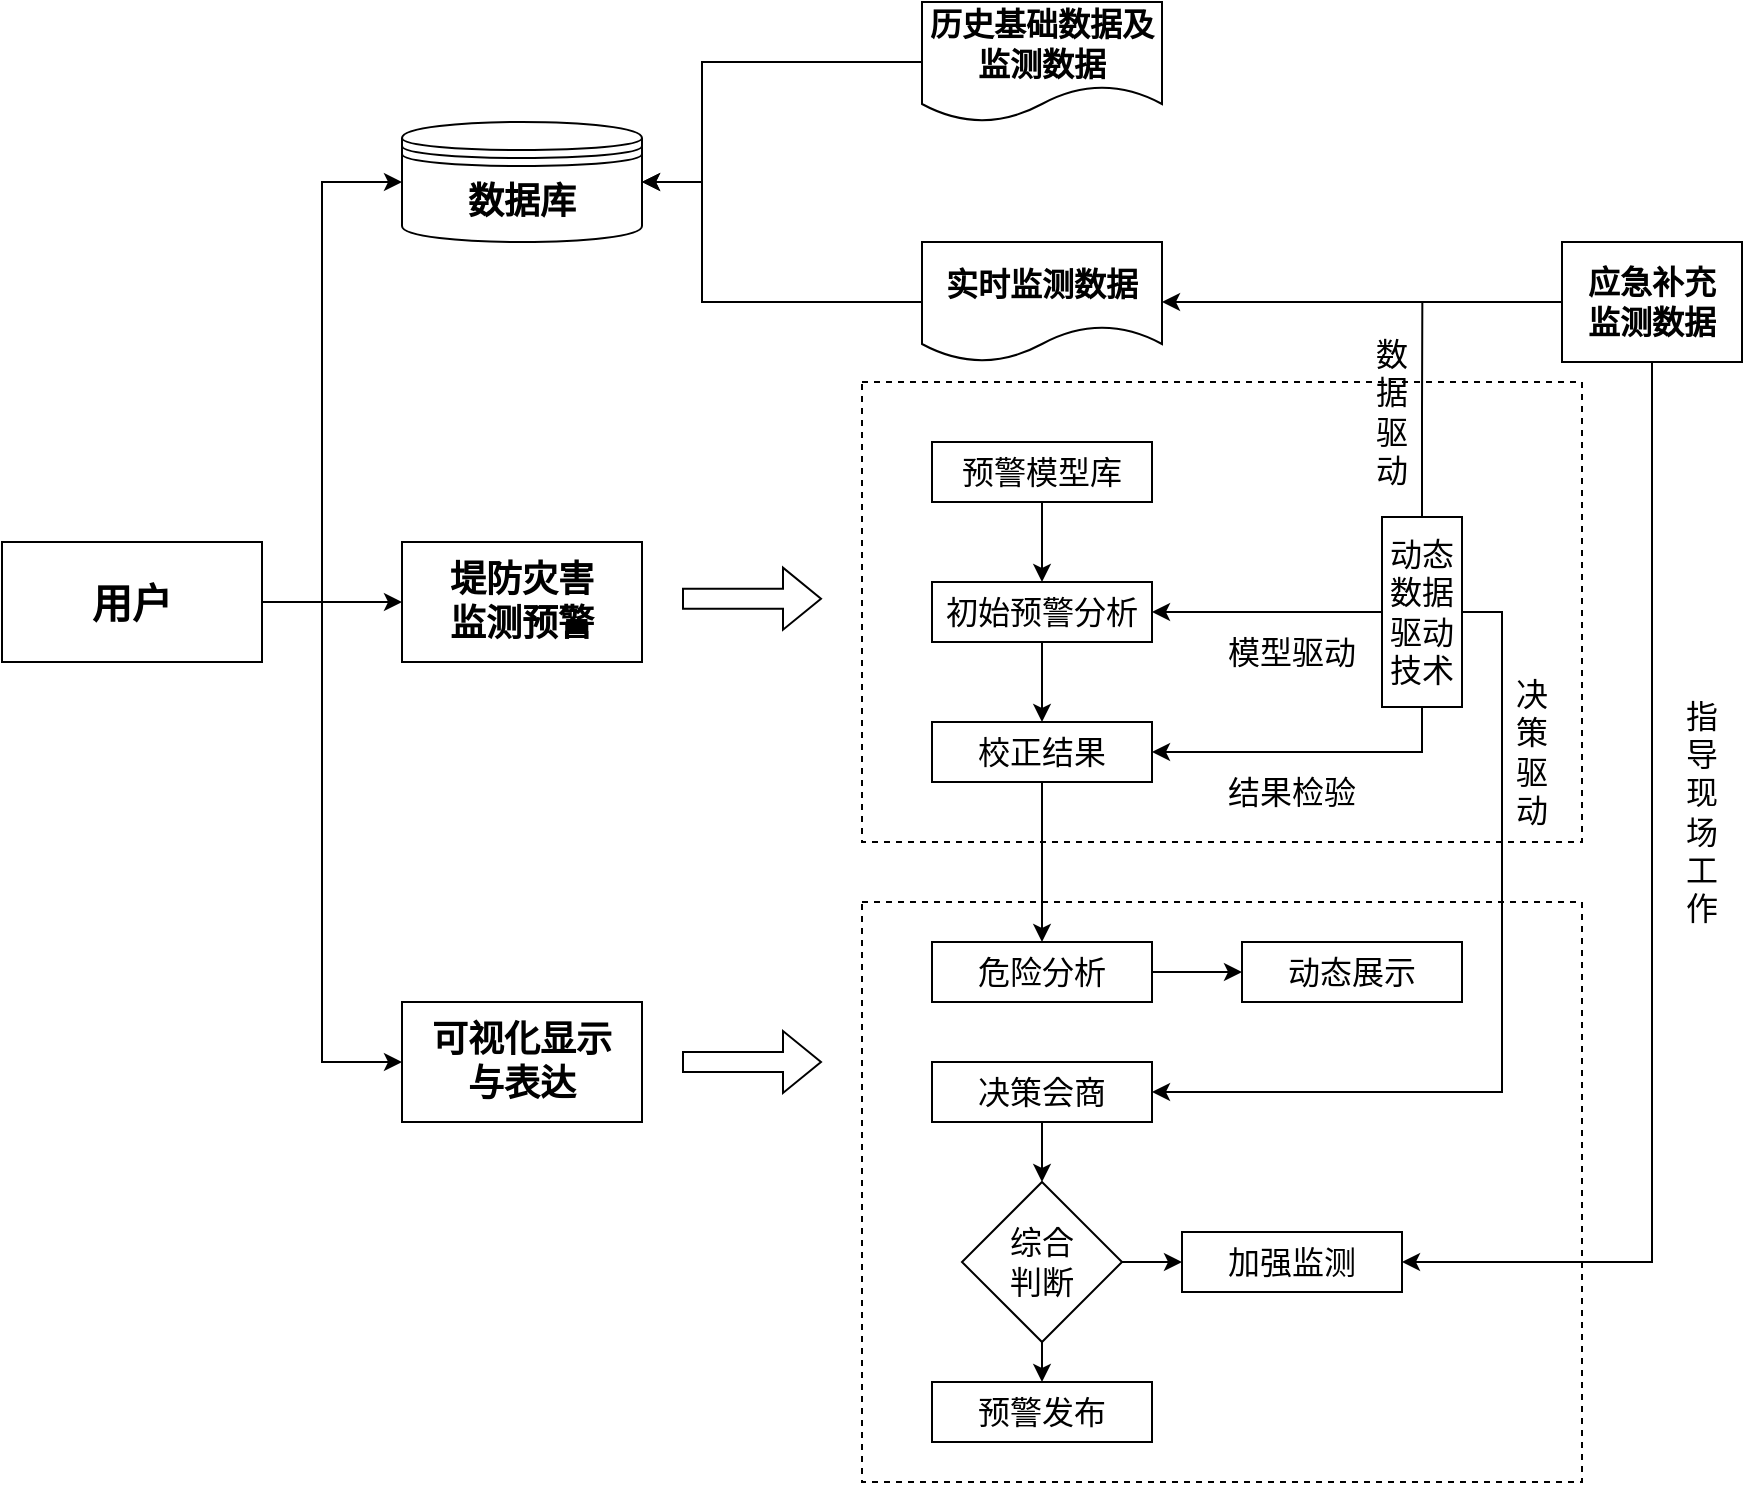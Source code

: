 <mxfile version="20.4.1" type="github">
  <diagram id="Il1cy1LPRWVQbqRV3Zj5" name="第 1 页">
    <mxGraphModel dx="1303" dy="677" grid="1" gridSize="10" guides="1" tooltips="1" connect="1" arrows="1" fold="1" page="1" pageScale="1" pageWidth="1169" pageHeight="1654" math="0" shadow="0">
      <root>
        <mxCell id="0" />
        <mxCell id="1" parent="0" />
        <mxCell id="QCnBixvZsdIyh98MdZr9-21" value="" style="rounded=0;whiteSpace=wrap;html=1;fontFamily=宋体;fontSource=https%3A%2F%2Ffonts.googleapis.com%2Fcss%3Ffamily%3DSongti;fontSize=14;labelBorderColor=none;textOpacity=0;dashed=1;" vertex="1" parent="1">
          <mxGeometry x="530" y="470" width="360" height="290" as="geometry" />
        </mxCell>
        <mxCell id="QCnBixvZsdIyh98MdZr9-20" value="" style="rounded=0;whiteSpace=wrap;html=1;fontFamily=宋体;fontSource=https%3A%2F%2Ffonts.googleapis.com%2Fcss%3Ffamily%3DSongti;fontSize=14;labelBorderColor=none;textOpacity=0;dashed=1;" vertex="1" parent="1">
          <mxGeometry x="530" y="210" width="360" height="230" as="geometry" />
        </mxCell>
        <mxCell id="QCnBixvZsdIyh98MdZr9-7" style="edgeStyle=orthogonalEdgeStyle;rounded=0;orthogonalLoop=1;jettySize=auto;html=1;exitX=1;exitY=0.5;exitDx=0;exitDy=0;entryX=0;entryY=0.5;entryDx=0;entryDy=0;fontFamily=宋体;fontSource=https%3A%2F%2Ffonts.googleapis.com%2Fcss%3Ffamily%3DSongti;fontSize=14;" edge="1" parent="1" source="QCnBixvZsdIyh98MdZr9-1" target="QCnBixvZsdIyh98MdZr9-5">
          <mxGeometry relative="1" as="geometry" />
        </mxCell>
        <mxCell id="QCnBixvZsdIyh98MdZr9-8" style="edgeStyle=orthogonalEdgeStyle;rounded=0;orthogonalLoop=1;jettySize=auto;html=1;exitX=1;exitY=0.5;exitDx=0;exitDy=0;fontFamily=宋体;fontSource=https%3A%2F%2Ffonts.googleapis.com%2Fcss%3Ffamily%3DSongti;fontSize=14;entryX=0;entryY=0.5;entryDx=0;entryDy=0;" edge="1" parent="1" source="QCnBixvZsdIyh98MdZr9-1" target="QCnBixvZsdIyh98MdZr9-4">
          <mxGeometry relative="1" as="geometry">
            <mxPoint x="340" y="110" as="targetPoint" />
            <Array as="points">
              <mxPoint x="260" y="320" />
              <mxPoint x="260" y="110" />
            </Array>
          </mxGeometry>
        </mxCell>
        <mxCell id="QCnBixvZsdIyh98MdZr9-9" style="edgeStyle=orthogonalEdgeStyle;rounded=0;orthogonalLoop=1;jettySize=auto;html=1;fontFamily=宋体;fontSource=https%3A%2F%2Ffonts.googleapis.com%2Fcss%3Ffamily%3DSongti;fontSize=14;entryX=0;entryY=0.5;entryDx=0;entryDy=0;exitX=1;exitY=0.5;exitDx=0;exitDy=0;" edge="1" parent="1" source="QCnBixvZsdIyh98MdZr9-1" target="QCnBixvZsdIyh98MdZr9-3">
          <mxGeometry relative="1" as="geometry">
            <mxPoint x="260" y="420" as="targetPoint" />
            <Array as="points">
              <mxPoint x="260" y="320" />
              <mxPoint x="260" y="550" />
            </Array>
          </mxGeometry>
        </mxCell>
        <mxCell id="QCnBixvZsdIyh98MdZr9-1" value="&lt;font style=&quot;font-size: 20px;&quot; face=&quot;宋体&quot; data-font-src=&quot;https://fonts.googleapis.com/css?family=Songti&quot;&gt;用户&lt;/font&gt;" style="rounded=0;whiteSpace=wrap;html=1;fontFamily=Times New Roman;fontStyle=1;fontSize=14;" vertex="1" parent="1">
          <mxGeometry x="100" y="290" width="130" height="60" as="geometry" />
        </mxCell>
        <mxCell id="QCnBixvZsdIyh98MdZr9-3" value="&lt;font style=&quot;font-size: 18px;&quot; face=&quot;宋体&quot; data-font-src=&quot;https://fonts.googleapis.com/css?family=Songti&quot;&gt;可视化显示&lt;br&gt;与表达&lt;/font&gt;" style="rounded=0;whiteSpace=wrap;html=1;fontFamily=Times New Roman;fontStyle=1" vertex="1" parent="1">
          <mxGeometry x="300" y="520" width="120" height="60" as="geometry" />
        </mxCell>
        <mxCell id="QCnBixvZsdIyh98MdZr9-4" value="&lt;font style=&quot;font-size: 18px;&quot; data-font-src=&quot;https://fonts.googleapis.com/css?family=Songti&quot; face=&quot;宋体&quot;&gt;数据库&lt;/font&gt;" style="shape=datastore;whiteSpace=wrap;html=1;fontFamily=Comic Sans MS;fontSize=14;fontStyle=1" vertex="1" parent="1">
          <mxGeometry x="300" y="80" width="120" height="60" as="geometry" />
        </mxCell>
        <mxCell id="QCnBixvZsdIyh98MdZr9-5" value="&lt;font style=&quot;font-size: 18px;&quot; face=&quot;宋体&quot; data-font-src=&quot;https://fonts.googleapis.com/css?family=Songti&quot;&gt;堤防灾害&lt;br&gt;监测预警&lt;/font&gt;" style="rounded=0;whiteSpace=wrap;html=1;fontFamily=Times New Roman;fontStyle=1" vertex="1" parent="1">
          <mxGeometry x="300" y="290" width="120" height="60" as="geometry" />
        </mxCell>
        <mxCell id="QCnBixvZsdIyh98MdZr9-12" style="edgeStyle=orthogonalEdgeStyle;rounded=0;orthogonalLoop=1;jettySize=auto;html=1;exitX=0;exitY=0.5;exitDx=0;exitDy=0;entryX=1;entryY=0.5;entryDx=0;entryDy=0;fontFamily=宋体;fontSource=https%3A%2F%2Ffonts.googleapis.com%2Fcss%3Ffamily%3DSongti;fontSize=14;" edge="1" parent="1" source="QCnBixvZsdIyh98MdZr9-10" target="QCnBixvZsdIyh98MdZr9-4">
          <mxGeometry relative="1" as="geometry">
            <Array as="points">
              <mxPoint x="450" y="50" />
              <mxPoint x="450" y="110" />
            </Array>
          </mxGeometry>
        </mxCell>
        <mxCell id="QCnBixvZsdIyh98MdZr9-10" value="历史基础数据及监测数据" style="shape=document;whiteSpace=wrap;html=1;boundedLbl=1;fontFamily=宋体;fontSource=https%3A%2F%2Ffonts.googleapis.com%2Fcss%3Ffamily%3DSongti;fontSize=16;fontStyle=1" vertex="1" parent="1">
          <mxGeometry x="560" y="20" width="120" height="60" as="geometry" />
        </mxCell>
        <mxCell id="QCnBixvZsdIyh98MdZr9-13" style="edgeStyle=orthogonalEdgeStyle;rounded=0;orthogonalLoop=1;jettySize=auto;html=1;exitX=0;exitY=0.5;exitDx=0;exitDy=0;fontFamily=宋体;fontSource=https%3A%2F%2Ffonts.googleapis.com%2Fcss%3Ffamily%3DSongti;fontSize=14;entryX=1;entryY=0.5;entryDx=0;entryDy=0;" edge="1" parent="1" source="QCnBixvZsdIyh98MdZr9-11" target="QCnBixvZsdIyh98MdZr9-4">
          <mxGeometry relative="1" as="geometry">
            <mxPoint x="490" y="110" as="targetPoint" />
            <Array as="points">
              <mxPoint x="450" y="170" />
              <mxPoint x="450" y="110" />
            </Array>
          </mxGeometry>
        </mxCell>
        <mxCell id="QCnBixvZsdIyh98MdZr9-11" value="实时监测数据" style="shape=document;whiteSpace=wrap;html=1;boundedLbl=1;fontFamily=宋体;fontSource=https%3A%2F%2Ffonts.googleapis.com%2Fcss%3Ffamily%3DSongti;fontSize=16;fontStyle=1" vertex="1" parent="1">
          <mxGeometry x="560" y="140" width="120" height="60" as="geometry" />
        </mxCell>
        <mxCell id="QCnBixvZsdIyh98MdZr9-15" style="edgeStyle=orthogonalEdgeStyle;rounded=0;orthogonalLoop=1;jettySize=auto;html=1;exitX=0;exitY=0.5;exitDx=0;exitDy=0;fontFamily=宋体;fontSource=https%3A%2F%2Ffonts.googleapis.com%2Fcss%3Ffamily%3DSongti;fontSize=14;" edge="1" parent="1" source="QCnBixvZsdIyh98MdZr9-14" target="QCnBixvZsdIyh98MdZr9-11">
          <mxGeometry relative="1" as="geometry" />
        </mxCell>
        <mxCell id="QCnBixvZsdIyh98MdZr9-54" style="edgeStyle=orthogonalEdgeStyle;rounded=0;orthogonalLoop=1;jettySize=auto;html=1;exitX=0.5;exitY=1;exitDx=0;exitDy=0;entryX=1;entryY=0.5;entryDx=0;entryDy=0;fontFamily=宋体;fontSource=https%3A%2F%2Ffonts.googleapis.com%2Fcss%3Ffamily%3DSongti;fontSize=14;endArrow=classic;endFill=1;" edge="1" parent="1" source="QCnBixvZsdIyh98MdZr9-14" target="QCnBixvZsdIyh98MdZr9-47">
          <mxGeometry relative="1" as="geometry" />
        </mxCell>
        <mxCell id="QCnBixvZsdIyh98MdZr9-14" value="应急补充&lt;br style=&quot;font-size: 16px;&quot;&gt;监测数据" style="rounded=0;whiteSpace=wrap;html=1;fontFamily=宋体;fontSource=https%3A%2F%2Ffonts.googleapis.com%2Fcss%3Ffamily%3DSongti;fontSize=16;fontStyle=1" vertex="1" parent="1">
          <mxGeometry x="880" y="140" width="90" height="60" as="geometry" />
        </mxCell>
        <mxCell id="QCnBixvZsdIyh98MdZr9-16" value="" style="shape=flexArrow;endArrow=classic;html=1;rounded=0;fontFamily=宋体;fontSource=https%3A%2F%2Ffonts.googleapis.com%2Fcss%3Ffamily%3DSongti;fontSize=14;" edge="1" parent="1">
          <mxGeometry width="50" height="50" relative="1" as="geometry">
            <mxPoint x="440" y="318.33" as="sourcePoint" />
            <mxPoint x="510" y="318.33" as="targetPoint" />
          </mxGeometry>
        </mxCell>
        <mxCell id="QCnBixvZsdIyh98MdZr9-19" value="" style="shape=flexArrow;endArrow=classic;html=1;rounded=0;fontFamily=宋体;fontSource=https%3A%2F%2Ffonts.googleapis.com%2Fcss%3Ffamily%3DSongti;fontSize=14;" edge="1" parent="1">
          <mxGeometry width="50" height="50" relative="1" as="geometry">
            <mxPoint x="440" y="550.0" as="sourcePoint" />
            <mxPoint x="510" y="550.0" as="targetPoint" />
          </mxGeometry>
        </mxCell>
        <mxCell id="QCnBixvZsdIyh98MdZr9-25" style="edgeStyle=orthogonalEdgeStyle;rounded=0;orthogonalLoop=1;jettySize=auto;html=1;exitX=0.5;exitY=1;exitDx=0;exitDy=0;entryX=0.5;entryY=0;entryDx=0;entryDy=0;fontFamily=宋体;fontSource=https%3A%2F%2Ffonts.googleapis.com%2Fcss%3Ffamily%3DSongti;fontSize=14;" edge="1" parent="1" source="QCnBixvZsdIyh98MdZr9-22" target="QCnBixvZsdIyh98MdZr9-23">
          <mxGeometry relative="1" as="geometry" />
        </mxCell>
        <mxCell id="QCnBixvZsdIyh98MdZr9-22" value="预警模型库" style="rounded=0;whiteSpace=wrap;html=1;labelBorderColor=none;fontFamily=宋体;fontSource=https%3A%2F%2Ffonts.googleapis.com%2Fcss%3Ffamily%3DSongti;fontSize=16;" vertex="1" parent="1">
          <mxGeometry x="565" y="240" width="110" height="30" as="geometry" />
        </mxCell>
        <mxCell id="QCnBixvZsdIyh98MdZr9-26" style="edgeStyle=orthogonalEdgeStyle;rounded=0;orthogonalLoop=1;jettySize=auto;html=1;exitX=0.5;exitY=1;exitDx=0;exitDy=0;entryX=0.5;entryY=0;entryDx=0;entryDy=0;fontFamily=宋体;fontSource=https%3A%2F%2Ffonts.googleapis.com%2Fcss%3Ffamily%3DSongti;fontSize=14;" edge="1" parent="1" source="QCnBixvZsdIyh98MdZr9-23" target="QCnBixvZsdIyh98MdZr9-24">
          <mxGeometry relative="1" as="geometry" />
        </mxCell>
        <mxCell id="QCnBixvZsdIyh98MdZr9-23" value="初始预警分析" style="rounded=0;whiteSpace=wrap;html=1;labelBorderColor=none;fontFamily=宋体;fontSource=https%3A%2F%2Ffonts.googleapis.com%2Fcss%3Ffamily%3DSongti;fontSize=16;" vertex="1" parent="1">
          <mxGeometry x="565" y="310" width="110" height="30" as="geometry" />
        </mxCell>
        <mxCell id="QCnBixvZsdIyh98MdZr9-50" style="edgeStyle=orthogonalEdgeStyle;rounded=0;orthogonalLoop=1;jettySize=auto;html=1;exitX=0.5;exitY=1;exitDx=0;exitDy=0;entryX=0.5;entryY=0;entryDx=0;entryDy=0;fontFamily=宋体;fontSource=https%3A%2F%2Ffonts.googleapis.com%2Fcss%3Ffamily%3DSongti;fontSize=14;endArrow=classic;endFill=1;" edge="1" parent="1" source="QCnBixvZsdIyh98MdZr9-24" target="QCnBixvZsdIyh98MdZr9-42">
          <mxGeometry relative="1" as="geometry" />
        </mxCell>
        <mxCell id="QCnBixvZsdIyh98MdZr9-24" value="校正结果" style="rounded=0;whiteSpace=wrap;html=1;labelBorderColor=none;fontFamily=宋体;fontSource=https%3A%2F%2Ffonts.googleapis.com%2Fcss%3Ffamily%3DSongti;fontSize=16;" vertex="1" parent="1">
          <mxGeometry x="565" y="380" width="110" height="30" as="geometry" />
        </mxCell>
        <mxCell id="QCnBixvZsdIyh98MdZr9-33" style="edgeStyle=orthogonalEdgeStyle;rounded=0;orthogonalLoop=1;jettySize=auto;html=1;entryX=1;entryY=0.5;entryDx=0;entryDy=0;fontFamily=宋体;fontSource=https%3A%2F%2Ffonts.googleapis.com%2Fcss%3Ffamily%3DSongti;fontSize=14;" edge="1" parent="1" source="QCnBixvZsdIyh98MdZr9-27" target="QCnBixvZsdIyh98MdZr9-24">
          <mxGeometry relative="1" as="geometry">
            <Array as="points">
              <mxPoint x="810" y="395" />
            </Array>
          </mxGeometry>
        </mxCell>
        <mxCell id="QCnBixvZsdIyh98MdZr9-34" style="edgeStyle=orthogonalEdgeStyle;rounded=0;orthogonalLoop=1;jettySize=auto;html=1;exitX=0.5;exitY=1;exitDx=0;exitDy=0;fontFamily=宋体;fontSource=https%3A%2F%2Ffonts.googleapis.com%2Fcss%3Ffamily%3DSongti;fontSize=14;" edge="1" parent="1" source="QCnBixvZsdIyh98MdZr9-27" target="QCnBixvZsdIyh98MdZr9-23">
          <mxGeometry relative="1" as="geometry" />
        </mxCell>
        <mxCell id="QCnBixvZsdIyh98MdZr9-35" style="edgeStyle=orthogonalEdgeStyle;rounded=0;orthogonalLoop=1;jettySize=auto;html=1;exitX=0;exitY=0.5;exitDx=0;exitDy=0;fontFamily=宋体;fontSource=https%3A%2F%2Ffonts.googleapis.com%2Fcss%3Ffamily%3DSongti;fontSize=14;endArrow=none;endFill=0;" edge="1" parent="1" source="QCnBixvZsdIyh98MdZr9-27">
          <mxGeometry relative="1" as="geometry">
            <mxPoint x="810.172" y="170.0" as="targetPoint" />
          </mxGeometry>
        </mxCell>
        <mxCell id="QCnBixvZsdIyh98MdZr9-48" style="edgeStyle=orthogonalEdgeStyle;rounded=0;orthogonalLoop=1;jettySize=auto;html=1;exitX=0.5;exitY=0;exitDx=0;exitDy=0;entryX=1;entryY=0.5;entryDx=0;entryDy=0;fontFamily=宋体;fontSource=https%3A%2F%2Ffonts.googleapis.com%2Fcss%3Ffamily%3DSongti;fontSize=14;endArrow=classic;endFill=1;" edge="1" parent="1" source="QCnBixvZsdIyh98MdZr9-27" target="QCnBixvZsdIyh98MdZr9-43">
          <mxGeometry relative="1" as="geometry" />
        </mxCell>
        <mxCell id="QCnBixvZsdIyh98MdZr9-27" value="动态&lt;br style=&quot;font-size: 16px;&quot;&gt;数据&lt;br style=&quot;font-size: 16px;&quot;&gt;驱动&lt;br style=&quot;font-size: 16px;&quot;&gt;技术" style="rounded=0;whiteSpace=wrap;html=1;labelBorderColor=none;fontFamily=宋体;fontSource=https%3A%2F%2Ffonts.googleapis.com%2Fcss%3Ffamily%3DSongti;fontSize=16;direction=south;" vertex="1" parent="1">
          <mxGeometry x="790" y="277.5" width="40" height="95" as="geometry" />
        </mxCell>
        <mxCell id="QCnBixvZsdIyh98MdZr9-36" value="结果检验" style="text;html=1;strokeColor=none;fillColor=none;align=center;verticalAlign=middle;whiteSpace=wrap;rounded=0;labelBorderColor=none;fontFamily=宋体;fontSource=https%3A%2F%2Ffonts.googleapis.com%2Fcss%3Ffamily%3DSongti;fontSize=16;" vertex="1" parent="1">
          <mxGeometry x="710" y="400" width="70" height="30" as="geometry" />
        </mxCell>
        <mxCell id="QCnBixvZsdIyh98MdZr9-37" value="模型驱动" style="text;html=1;strokeColor=none;fillColor=none;align=center;verticalAlign=middle;whiteSpace=wrap;rounded=0;labelBorderColor=none;fontFamily=宋体;fontSource=https%3A%2F%2Ffonts.googleapis.com%2Fcss%3Ffamily%3DSongti;fontSize=16;" vertex="1" parent="1">
          <mxGeometry x="705" y="330" width="80" height="30" as="geometry" />
        </mxCell>
        <mxCell id="QCnBixvZsdIyh98MdZr9-40" value="数&lt;br style=&quot;font-size: 16px;&quot;&gt;据&lt;br style=&quot;font-size: 16px;&quot;&gt;驱&lt;br style=&quot;font-size: 16px;&quot;&gt;动" style="text;html=1;strokeColor=none;fillColor=none;align=center;verticalAlign=middle;whiteSpace=wrap;rounded=0;labelBorderColor=none;fontFamily=宋体;fontSource=https%3A%2F%2Ffonts.googleapis.com%2Fcss%3Ffamily%3DSongti;fontSize=16;" vertex="1" parent="1">
          <mxGeometry x="780" y="180" width="30" height="90" as="geometry" />
        </mxCell>
        <mxCell id="QCnBixvZsdIyh98MdZr9-49" style="edgeStyle=orthogonalEdgeStyle;rounded=0;orthogonalLoop=1;jettySize=auto;html=1;exitX=1;exitY=0.5;exitDx=0;exitDy=0;entryX=0;entryY=0.5;entryDx=0;entryDy=0;fontFamily=宋体;fontSource=https%3A%2F%2Ffonts.googleapis.com%2Fcss%3Ffamily%3DSongti;fontSize=14;endArrow=classic;endFill=1;" edge="1" parent="1" source="QCnBixvZsdIyh98MdZr9-42" target="QCnBixvZsdIyh98MdZr9-46">
          <mxGeometry relative="1" as="geometry" />
        </mxCell>
        <mxCell id="QCnBixvZsdIyh98MdZr9-42" value="危险分析" style="rounded=0;whiteSpace=wrap;html=1;labelBorderColor=none;fontFamily=宋体;fontSource=https%3A%2F%2Ffonts.googleapis.com%2Fcss%3Ffamily%3DSongti;fontSize=16;" vertex="1" parent="1">
          <mxGeometry x="565" y="490" width="110" height="30" as="geometry" />
        </mxCell>
        <mxCell id="QCnBixvZsdIyh98MdZr9-51" style="edgeStyle=orthogonalEdgeStyle;rounded=0;orthogonalLoop=1;jettySize=auto;html=1;exitX=0.5;exitY=1;exitDx=0;exitDy=0;entryX=0.5;entryY=0;entryDx=0;entryDy=0;fontFamily=宋体;fontSource=https%3A%2F%2Ffonts.googleapis.com%2Fcss%3Ffamily%3DSongti;fontSize=14;endArrow=classic;endFill=1;" edge="1" parent="1" source="QCnBixvZsdIyh98MdZr9-43" target="QCnBixvZsdIyh98MdZr9-44">
          <mxGeometry relative="1" as="geometry" />
        </mxCell>
        <mxCell id="QCnBixvZsdIyh98MdZr9-43" value="决策会商" style="rounded=0;whiteSpace=wrap;html=1;labelBorderColor=none;fontFamily=宋体;fontSource=https%3A%2F%2Ffonts.googleapis.com%2Fcss%3Ffamily%3DSongti;fontSize=16;" vertex="1" parent="1">
          <mxGeometry x="565" y="550" width="110" height="30" as="geometry" />
        </mxCell>
        <mxCell id="QCnBixvZsdIyh98MdZr9-52" style="edgeStyle=orthogonalEdgeStyle;rounded=0;orthogonalLoop=1;jettySize=auto;html=1;exitX=0.5;exitY=1;exitDx=0;exitDy=0;entryX=0.5;entryY=0;entryDx=0;entryDy=0;fontFamily=宋体;fontSource=https%3A%2F%2Ffonts.googleapis.com%2Fcss%3Ffamily%3DSongti;fontSize=14;endArrow=classic;endFill=1;" edge="1" parent="1" source="QCnBixvZsdIyh98MdZr9-44" target="QCnBixvZsdIyh98MdZr9-45">
          <mxGeometry relative="1" as="geometry" />
        </mxCell>
        <mxCell id="QCnBixvZsdIyh98MdZr9-53" style="edgeStyle=orthogonalEdgeStyle;rounded=0;orthogonalLoop=1;jettySize=auto;html=1;exitX=1;exitY=0.5;exitDx=0;exitDy=0;entryX=0;entryY=0.5;entryDx=0;entryDy=0;fontFamily=宋体;fontSource=https%3A%2F%2Ffonts.googleapis.com%2Fcss%3Ffamily%3DSongti;fontSize=14;endArrow=classic;endFill=1;" edge="1" parent="1" source="QCnBixvZsdIyh98MdZr9-44" target="QCnBixvZsdIyh98MdZr9-47">
          <mxGeometry relative="1" as="geometry" />
        </mxCell>
        <mxCell id="QCnBixvZsdIyh98MdZr9-44" value="综合&lt;br style=&quot;font-size: 16px;&quot;&gt;判断" style="rhombus;whiteSpace=wrap;html=1;labelBorderColor=none;fontFamily=宋体;fontSource=https%3A%2F%2Ffonts.googleapis.com%2Fcss%3Ffamily%3DSongti;fontSize=16;" vertex="1" parent="1">
          <mxGeometry x="580" y="610" width="80" height="80" as="geometry" />
        </mxCell>
        <mxCell id="QCnBixvZsdIyh98MdZr9-45" value="预警发布" style="rounded=0;whiteSpace=wrap;html=1;labelBorderColor=none;fontFamily=宋体;fontSource=https%3A%2F%2Ffonts.googleapis.com%2Fcss%3Ffamily%3DSongti;fontSize=16;" vertex="1" parent="1">
          <mxGeometry x="565" y="710" width="110" height="30" as="geometry" />
        </mxCell>
        <mxCell id="QCnBixvZsdIyh98MdZr9-46" value="动态展示" style="rounded=0;whiteSpace=wrap;html=1;labelBorderColor=none;fontFamily=宋体;fontSource=https%3A%2F%2Ffonts.googleapis.com%2Fcss%3Ffamily%3DSongti;fontSize=16;" vertex="1" parent="1">
          <mxGeometry x="720" y="490" width="110" height="30" as="geometry" />
        </mxCell>
        <mxCell id="QCnBixvZsdIyh98MdZr9-47" value="加强监测" style="rounded=0;whiteSpace=wrap;html=1;labelBorderColor=none;fontFamily=宋体;fontSource=https%3A%2F%2Ffonts.googleapis.com%2Fcss%3Ffamily%3DSongti;fontSize=16;" vertex="1" parent="1">
          <mxGeometry x="690" y="635" width="110" height="30" as="geometry" />
        </mxCell>
        <mxCell id="QCnBixvZsdIyh98MdZr9-55" value="&lt;font style=&quot;font-size: 16px;&quot;&gt;指&lt;br style=&quot;font-size: 16px;&quot;&gt;导&lt;br style=&quot;font-size: 16px;&quot;&gt;现&lt;br style=&quot;font-size: 16px;&quot;&gt;场&lt;br style=&quot;font-size: 16px;&quot;&gt;工&lt;br style=&quot;font-size: 16px;&quot;&gt;作&lt;/font&gt;" style="text;html=1;strokeColor=none;fillColor=none;align=center;verticalAlign=middle;whiteSpace=wrap;rounded=0;labelBorderColor=none;fontFamily=宋体;fontSource=https%3A%2F%2Ffonts.googleapis.com%2Fcss%3Ffamily%3DSongti;fontSize=16;" vertex="1" parent="1">
          <mxGeometry x="920" y="360" width="60" height="130" as="geometry" />
        </mxCell>
        <mxCell id="QCnBixvZsdIyh98MdZr9-56" value="决&lt;br style=&quot;font-size: 16px;&quot;&gt;策&lt;br style=&quot;font-size: 16px;&quot;&gt;驱&lt;br style=&quot;font-size: 16px;&quot;&gt;动" style="text;html=1;strokeColor=none;fillColor=none;align=center;verticalAlign=middle;whiteSpace=wrap;rounded=0;labelBorderColor=none;fontFamily=宋体;fontSource=https%3A%2F%2Ffonts.googleapis.com%2Fcss%3Ffamily%3DSongti;fontSize=16;" vertex="1" parent="1">
          <mxGeometry x="850" y="350" width="30" height="90" as="geometry" />
        </mxCell>
      </root>
    </mxGraphModel>
  </diagram>
</mxfile>
